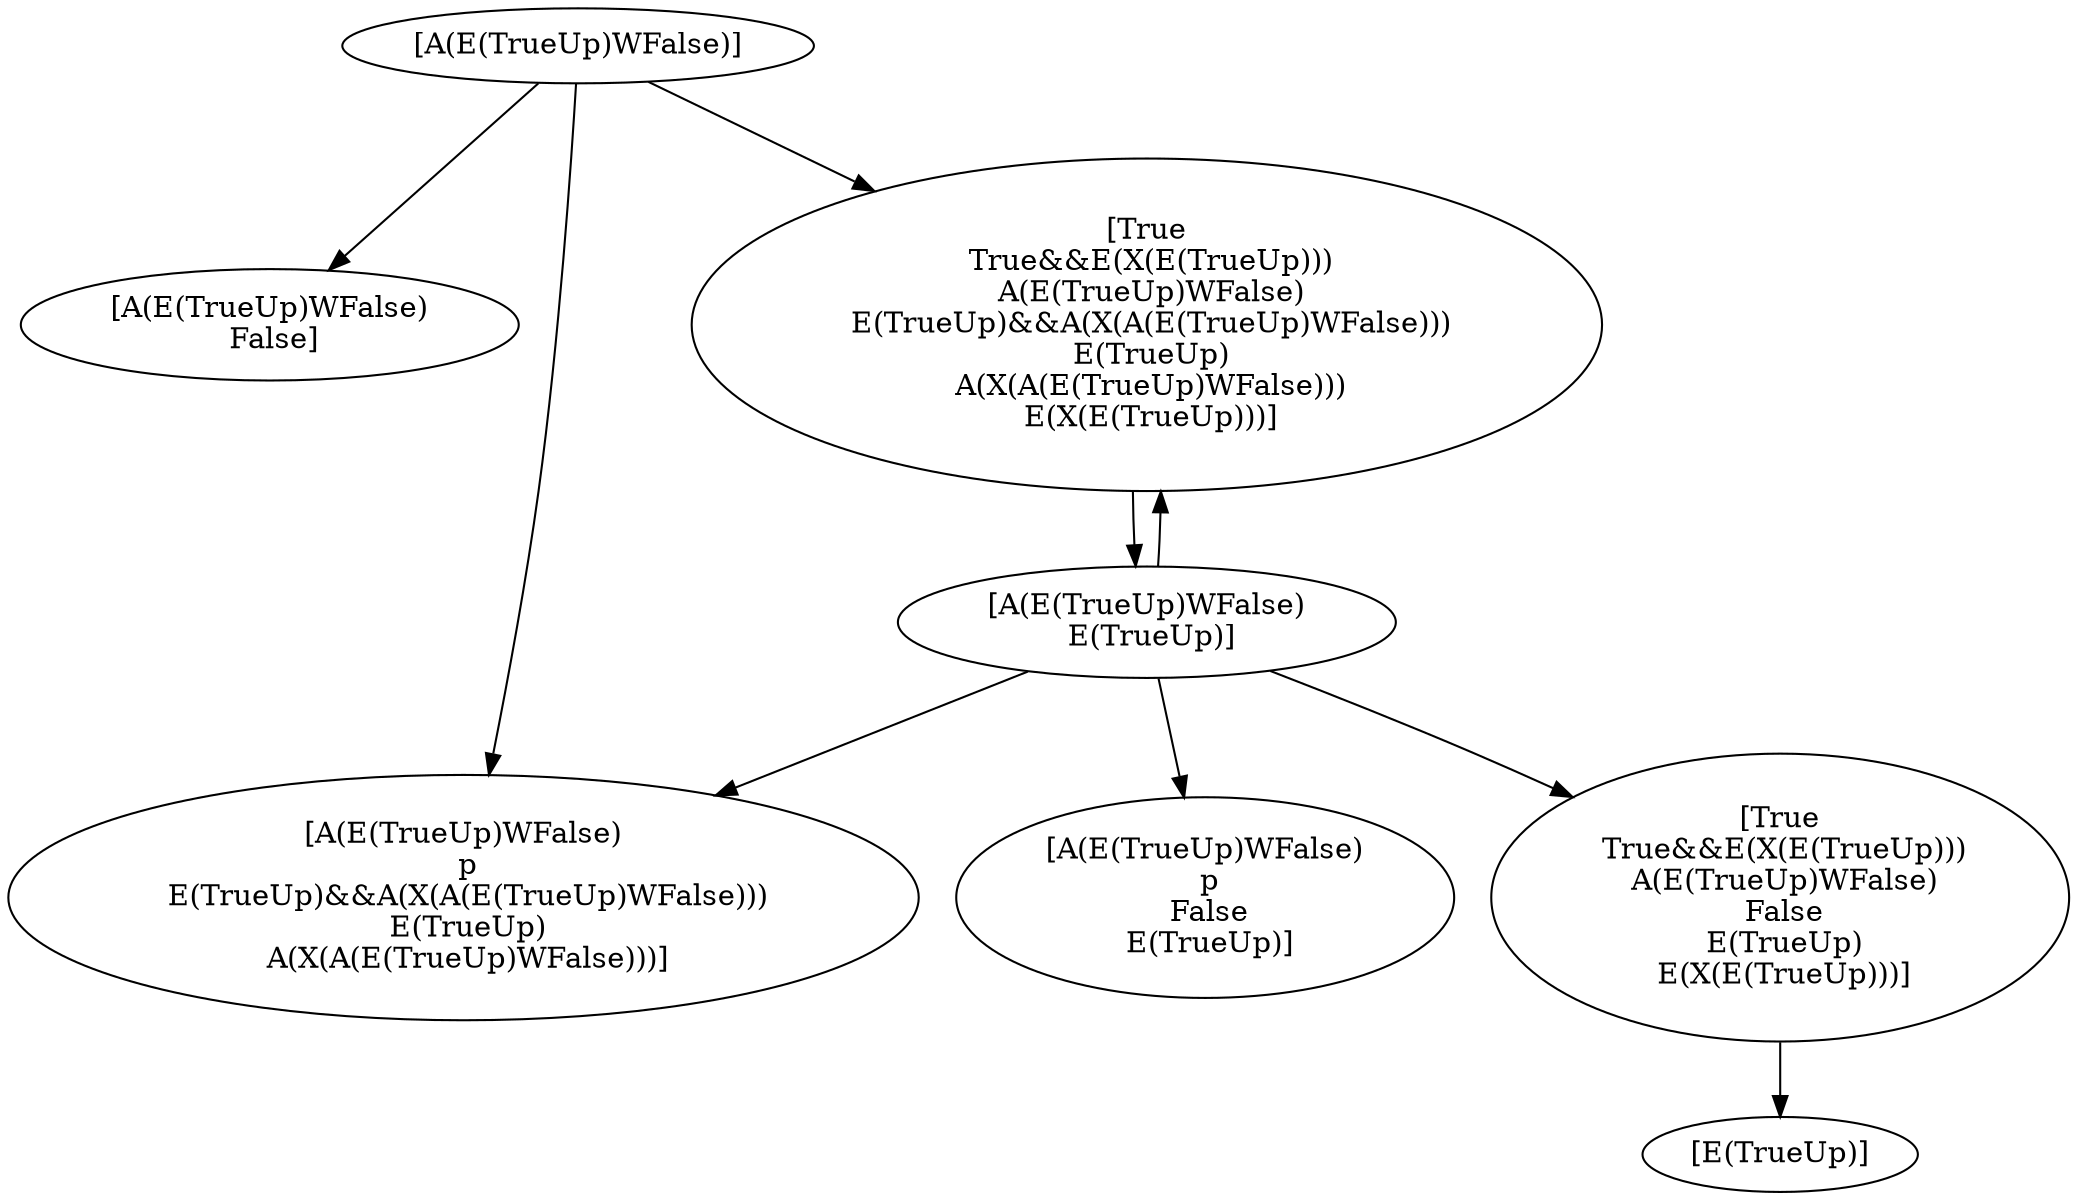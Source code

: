 digraph G {
  node259880326 [ label="[A(E(TrueUp)WFalse)]" ];
  node1466977820 [ label="[A(E(TrueUp)WFalse)
 False]" ];
  node890805028 [ label="[A(E(TrueUp)WFalse)
 p
 E(TrueUp)&&A(X(A(E(TrueUp)WFalse)))
 E(TrueUp)
 A(X(A(E(TrueUp)WFalse)))]" ];
  node1055642008 [ label="[True
 True&&E(X(E(TrueUp)))
 A(E(TrueUp)WFalse)
 E(TrueUp)&&A(X(A(E(TrueUp)WFalse)))
 E(TrueUp)
 A(X(A(E(TrueUp)WFalse)))
 E(X(E(TrueUp)))]" ];
  node1615693953 [ label="[A(E(TrueUp)WFalse)
 E(TrueUp)]" ];
  node952415054 [ label="[A(E(TrueUp)WFalse)
 p
 False
 E(TrueUp)]" ];
  node994031982 [ label="[True
 True&&E(X(E(TrueUp)))
 A(E(TrueUp)WFalse)
 False
 E(TrueUp)
 E(X(E(TrueUp)))]" ];
  node1875574310 [ label="[E(TrueUp)]" ];
  node259880326 -> node1466977820 [ label="" ];
  node259880326 -> node890805028 [ label="" ];
  node259880326 -> node1055642008 [ label="" ];
  node1055642008 -> node1615693953 [ label="" ];
  node1615693953 -> node952415054 [ label="" ];
  node1615693953 -> node994031982 [ label="" ];
  node1615693953 -> node890805028 [ label="" ];
  node1615693953 -> node1055642008 [ label="" ];
  node994031982 -> node1875574310 [ label="" ];
}
